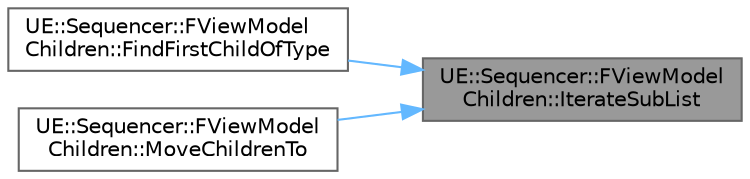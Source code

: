 digraph "UE::Sequencer::FViewModelChildren::IterateSubList"
{
 // INTERACTIVE_SVG=YES
 // LATEX_PDF_SIZE
  bgcolor="transparent";
  edge [fontname=Helvetica,fontsize=10,labelfontname=Helvetica,labelfontsize=10];
  node [fontname=Helvetica,fontsize=10,shape=box,height=0.2,width=0.4];
  rankdir="RL";
  Node1 [id="Node000001",label="UE::Sequencer::FViewModel\lChildren::IterateSubList",height=0.2,width=0.4,color="gray40", fillcolor="grey60", style="filled", fontcolor="black",tooltip="Returns an iterator over this list."];
  Node1 -> Node2 [id="edge1_Node000001_Node000002",dir="back",color="steelblue1",style="solid",tooltip=" "];
  Node2 [id="Node000002",label="UE::Sequencer::FViewModel\lChildren::FindFirstChildOfType",height=0.2,width=0.4,color="grey40", fillcolor="white", style="filled",URL="$d9/dfd/structUE_1_1Sequencer_1_1FViewModelChildren.html#ac17fb4520a146038bfec00a9965a7eca",tooltip=" "];
  Node1 -> Node3 [id="edge2_Node000001_Node000003",dir="back",color="steelblue1",style="solid",tooltip=" "];
  Node3 [id="Node000003",label="UE::Sequencer::FViewModel\lChildren::MoveChildrenTo",height=0.2,width=0.4,color="grey40", fillcolor="white", style="filled",URL="$d9/dfd/structUE_1_1Sequencer_1_1FViewModelChildren.html#a4b2a995075bc90b7fbb83ad1d8c5411f",tooltip="Invoke a callback on these children, and move them all into the specified destination list,..."];
}

